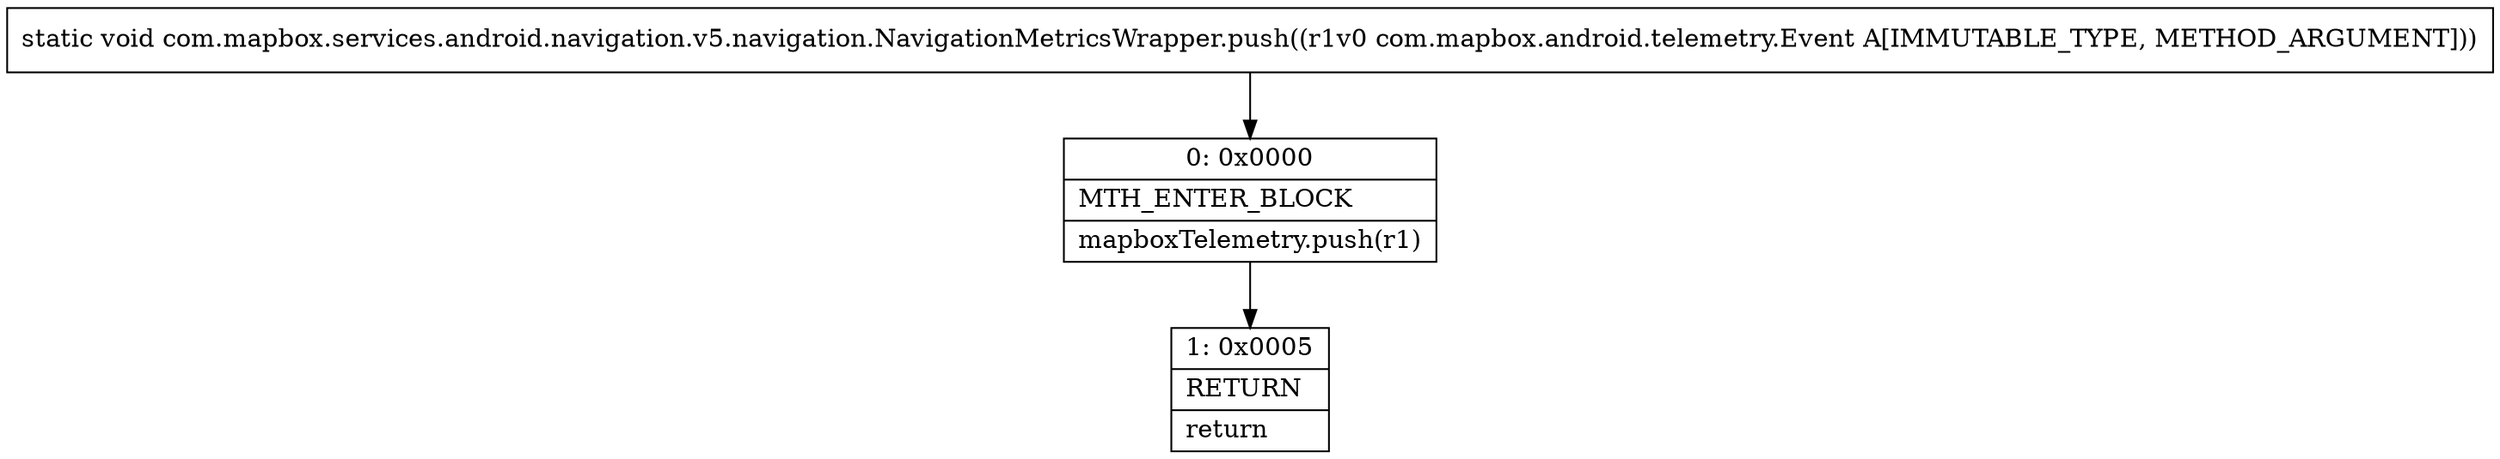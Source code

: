 digraph "CFG forcom.mapbox.services.android.navigation.v5.navigation.NavigationMetricsWrapper.push(Lcom\/mapbox\/android\/telemetry\/Event;)V" {
Node_0 [shape=record,label="{0\:\ 0x0000|MTH_ENTER_BLOCK\l|mapboxTelemetry.push(r1)\l}"];
Node_1 [shape=record,label="{1\:\ 0x0005|RETURN\l|return\l}"];
MethodNode[shape=record,label="{static void com.mapbox.services.android.navigation.v5.navigation.NavigationMetricsWrapper.push((r1v0 com.mapbox.android.telemetry.Event A[IMMUTABLE_TYPE, METHOD_ARGUMENT])) }"];
MethodNode -> Node_0;
Node_0 -> Node_1;
}

